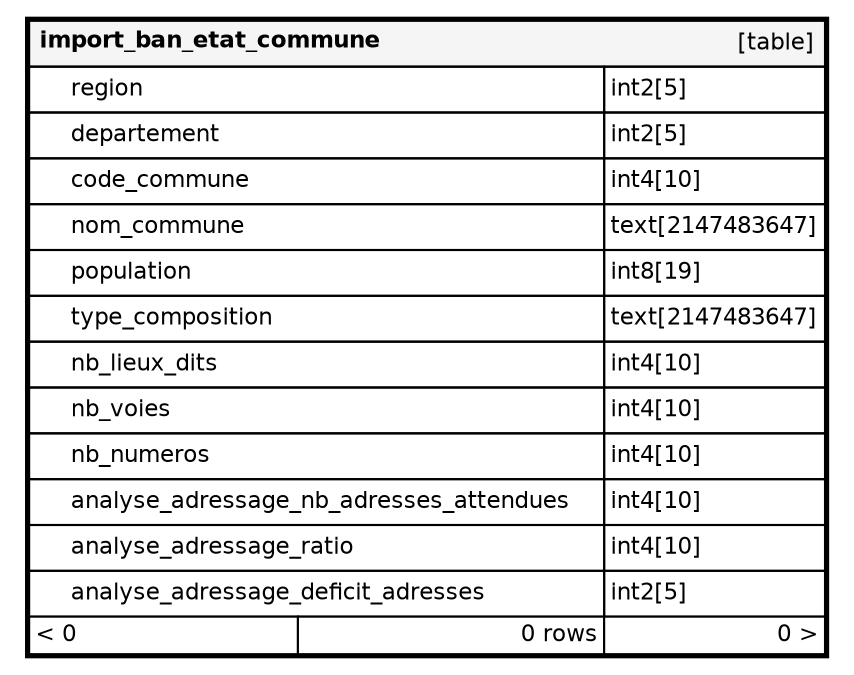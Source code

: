 digraph "import_ban_etat_commune" {
  graph [
    rankdir="RL"
    bgcolor="#ffffff"
    nodesep="0.18"
    ranksep="0.46"
    fontname="Helvetica"
    fontsize="11"
    ration="compress"
  ];
  node [
    fontname="Helvetica"
    fontsize="11"
    shape="plaintext"
  ];
  edge [
    arrowsize="0.8"
  ];
  "import_ban_etat_commune" [
   label=<
    <TABLE BORDER="2" CELLBORDER="1" CELLSPACING="0" BGCOLOR="#ffffff">
      <TR><TD COLSPAN="4"  BGCOLOR="#f5f5f5"><TABLE BORDER="0" CELLSPACING="0"><TR><TD ALIGN="LEFT"><B>import_ban_etat_commune</B></TD><TD ALIGN="RIGHT">[table]</TD></TR></TABLE></TD></TR>
      <TR><TD PORT="region" COLSPAN="2" ALIGN="LEFT"><TABLE BORDER="0" CELLSPACING="0" ALIGN="LEFT"><TR ALIGN="LEFT"><TD ALIGN="LEFT" FIXEDSIZE="TRUE" WIDTH="15" HEIGHT="16"></TD><TD ALIGN="LEFT" FIXEDSIZE="TRUE" WIDTH="255" HEIGHT="16">region</TD></TR></TABLE></TD><TD PORT="region.type" ALIGN="LEFT">int2[5]</TD></TR>
      <TR><TD PORT="departement" COLSPAN="2" ALIGN="LEFT"><TABLE BORDER="0" CELLSPACING="0" ALIGN="LEFT"><TR ALIGN="LEFT"><TD ALIGN="LEFT" FIXEDSIZE="TRUE" WIDTH="15" HEIGHT="16"></TD><TD ALIGN="LEFT" FIXEDSIZE="TRUE" WIDTH="255" HEIGHT="16">departement</TD></TR></TABLE></TD><TD PORT="departement.type" ALIGN="LEFT">int2[5]</TD></TR>
      <TR><TD PORT="code_commune" COLSPAN="2" ALIGN="LEFT"><TABLE BORDER="0" CELLSPACING="0" ALIGN="LEFT"><TR ALIGN="LEFT"><TD ALIGN="LEFT" FIXEDSIZE="TRUE" WIDTH="15" HEIGHT="16"></TD><TD ALIGN="LEFT" FIXEDSIZE="TRUE" WIDTH="255" HEIGHT="16">code_commune</TD></TR></TABLE></TD><TD PORT="code_commune.type" ALIGN="LEFT">int4[10]</TD></TR>
      <TR><TD PORT="nom_commune" COLSPAN="2" ALIGN="LEFT"><TABLE BORDER="0" CELLSPACING="0" ALIGN="LEFT"><TR ALIGN="LEFT"><TD ALIGN="LEFT" FIXEDSIZE="TRUE" WIDTH="15" HEIGHT="16"></TD><TD ALIGN="LEFT" FIXEDSIZE="TRUE" WIDTH="255" HEIGHT="16">nom_commune</TD></TR></TABLE></TD><TD PORT="nom_commune.type" ALIGN="LEFT">text[2147483647]</TD></TR>
      <TR><TD PORT="population" COLSPAN="2" ALIGN="LEFT"><TABLE BORDER="0" CELLSPACING="0" ALIGN="LEFT"><TR ALIGN="LEFT"><TD ALIGN="LEFT" FIXEDSIZE="TRUE" WIDTH="15" HEIGHT="16"></TD><TD ALIGN="LEFT" FIXEDSIZE="TRUE" WIDTH="255" HEIGHT="16">population</TD></TR></TABLE></TD><TD PORT="population.type" ALIGN="LEFT">int8[19]</TD></TR>
      <TR><TD PORT="type_composition" COLSPAN="2" ALIGN="LEFT"><TABLE BORDER="0" CELLSPACING="0" ALIGN="LEFT"><TR ALIGN="LEFT"><TD ALIGN="LEFT" FIXEDSIZE="TRUE" WIDTH="15" HEIGHT="16"></TD><TD ALIGN="LEFT" FIXEDSIZE="TRUE" WIDTH="255" HEIGHT="16">type_composition</TD></TR></TABLE></TD><TD PORT="type_composition.type" ALIGN="LEFT">text[2147483647]</TD></TR>
      <TR><TD PORT="nb_lieux_dits" COLSPAN="2" ALIGN="LEFT"><TABLE BORDER="0" CELLSPACING="0" ALIGN="LEFT"><TR ALIGN="LEFT"><TD ALIGN="LEFT" FIXEDSIZE="TRUE" WIDTH="15" HEIGHT="16"></TD><TD ALIGN="LEFT" FIXEDSIZE="TRUE" WIDTH="255" HEIGHT="16">nb_lieux_dits</TD></TR></TABLE></TD><TD PORT="nb_lieux_dits.type" ALIGN="LEFT">int4[10]</TD></TR>
      <TR><TD PORT="nb_voies" COLSPAN="2" ALIGN="LEFT"><TABLE BORDER="0" CELLSPACING="0" ALIGN="LEFT"><TR ALIGN="LEFT"><TD ALIGN="LEFT" FIXEDSIZE="TRUE" WIDTH="15" HEIGHT="16"></TD><TD ALIGN="LEFT" FIXEDSIZE="TRUE" WIDTH="255" HEIGHT="16">nb_voies</TD></TR></TABLE></TD><TD PORT="nb_voies.type" ALIGN="LEFT">int4[10]</TD></TR>
      <TR><TD PORT="nb_numeros" COLSPAN="2" ALIGN="LEFT"><TABLE BORDER="0" CELLSPACING="0" ALIGN="LEFT"><TR ALIGN="LEFT"><TD ALIGN="LEFT" FIXEDSIZE="TRUE" WIDTH="15" HEIGHT="16"></TD><TD ALIGN="LEFT" FIXEDSIZE="TRUE" WIDTH="255" HEIGHT="16">nb_numeros</TD></TR></TABLE></TD><TD PORT="nb_numeros.type" ALIGN="LEFT">int4[10]</TD></TR>
      <TR><TD PORT="analyse_adressage_nb_adresses_attendues" COLSPAN="2" ALIGN="LEFT"><TABLE BORDER="0" CELLSPACING="0" ALIGN="LEFT"><TR ALIGN="LEFT"><TD ALIGN="LEFT" FIXEDSIZE="TRUE" WIDTH="15" HEIGHT="16"></TD><TD ALIGN="LEFT" FIXEDSIZE="TRUE" WIDTH="255" HEIGHT="16">analyse_adressage_nb_adresses_attendues</TD></TR></TABLE></TD><TD PORT="analyse_adressage_nb_adresses_attendues.type" ALIGN="LEFT">int4[10]</TD></TR>
      <TR><TD PORT="analyse_adressage_ratio" COLSPAN="2" ALIGN="LEFT"><TABLE BORDER="0" CELLSPACING="0" ALIGN="LEFT"><TR ALIGN="LEFT"><TD ALIGN="LEFT" FIXEDSIZE="TRUE" WIDTH="15" HEIGHT="16"></TD><TD ALIGN="LEFT" FIXEDSIZE="TRUE" WIDTH="255" HEIGHT="16">analyse_adressage_ratio</TD></TR></TABLE></TD><TD PORT="analyse_adressage_ratio.type" ALIGN="LEFT">int4[10]</TD></TR>
      <TR><TD PORT="analyse_adressage_deficit_adresses" COLSPAN="2" ALIGN="LEFT"><TABLE BORDER="0" CELLSPACING="0" ALIGN="LEFT"><TR ALIGN="LEFT"><TD ALIGN="LEFT" FIXEDSIZE="TRUE" WIDTH="15" HEIGHT="16"></TD><TD ALIGN="LEFT" FIXEDSIZE="TRUE" WIDTH="255" HEIGHT="16">analyse_adressage_deficit_adresses</TD></TR></TABLE></TD><TD PORT="analyse_adressage_deficit_adresses.type" ALIGN="LEFT">int2[5]</TD></TR>
      <TR><TD ALIGN="LEFT" BGCOLOR="#ffffff">&lt; 0</TD><TD ALIGN="RIGHT" BGCOLOR="#ffffff">0 rows</TD><TD ALIGN="RIGHT" BGCOLOR="#ffffff">0 &gt;</TD></TR>
    </TABLE>>
    URL="tables/import_ban_etat_commune.html"
    target="_top"
    tooltip="import_ban_etat_commune"
  ];
}
